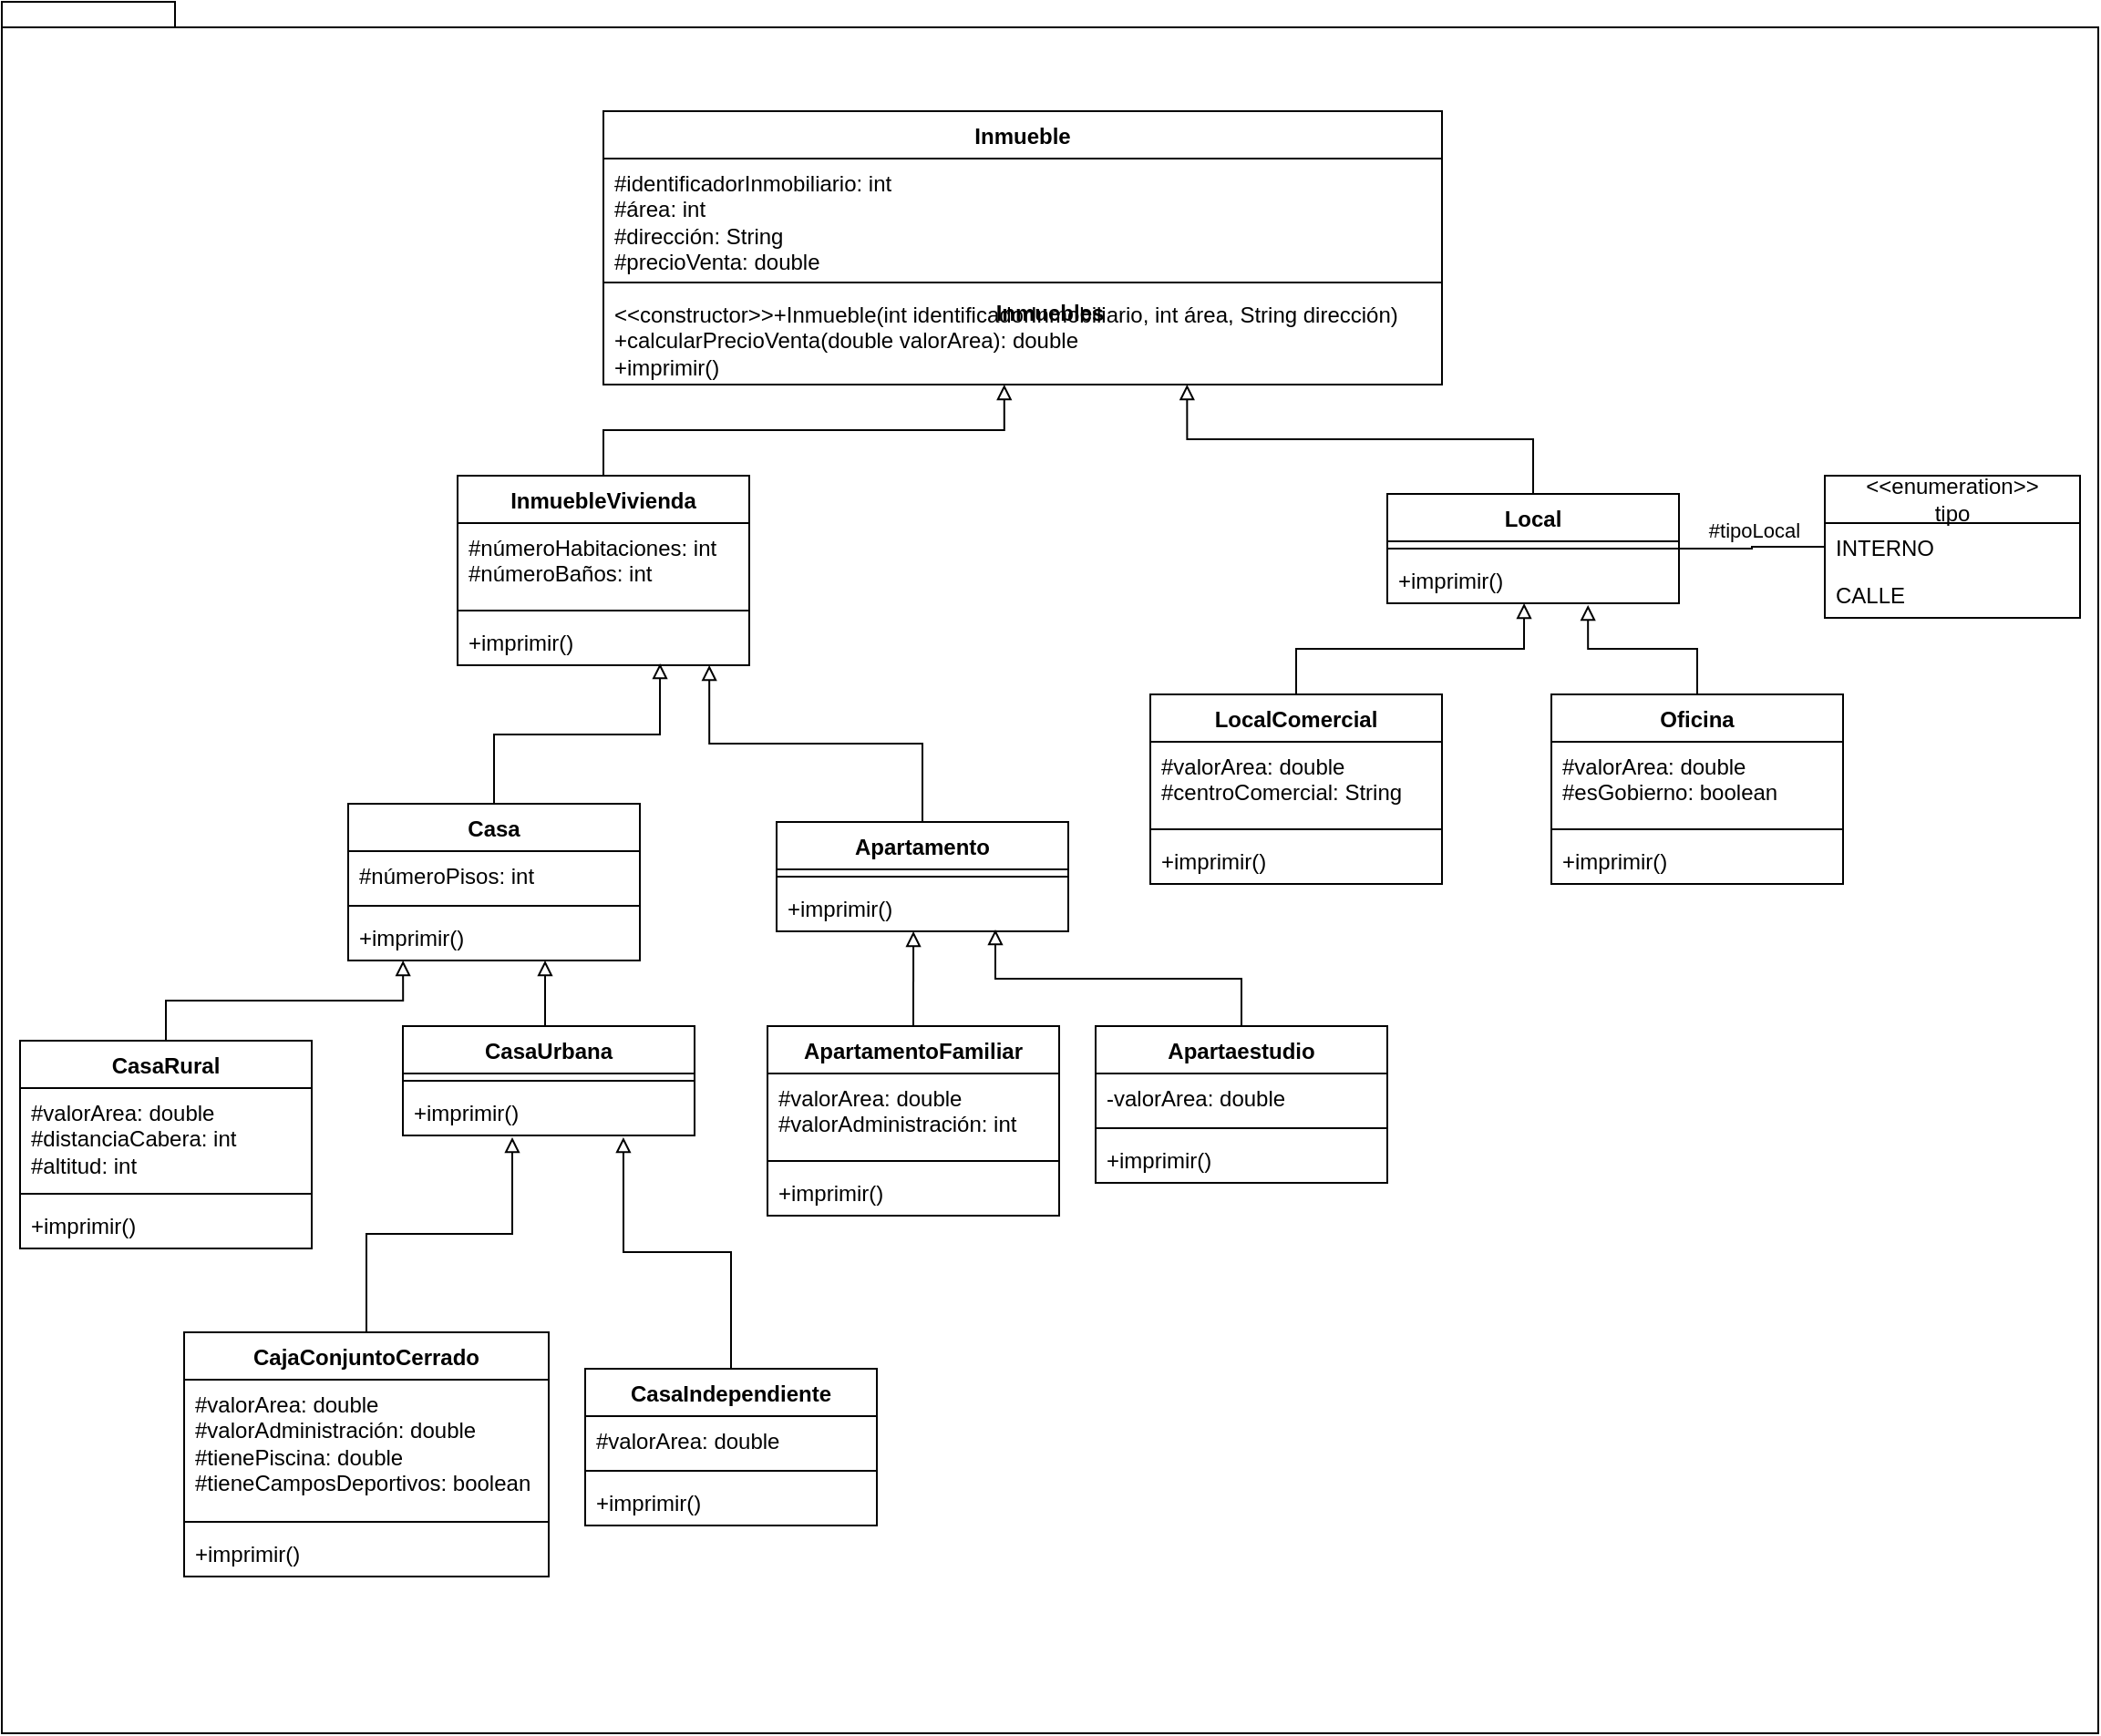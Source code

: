 <mxfile version="27.0.6">
  <diagram id="C5RBs43oDa-KdzZeNtuy" name="Page-1">
    <mxGraphModel dx="1690" dy="1378" grid="1" gridSize="10" guides="1" tooltips="1" connect="1" arrows="1" fold="1" page="1" pageScale="1" pageWidth="827" pageHeight="1169" math="0" shadow="0">
      <root>
        <mxCell id="WIyWlLk6GJQsqaUBKTNV-0" />
        <mxCell id="WIyWlLk6GJQsqaUBKTNV-1" parent="WIyWlLk6GJQsqaUBKTNV-0" />
        <mxCell id="eaxI8zYrQRwgpXjJ1h4x-0" value="&lt;div&gt;Inmuebles&lt;/div&gt;&lt;div&gt;&lt;br&gt;&lt;/div&gt;&lt;div&gt;&lt;br&gt;&lt;/div&gt;&lt;div&gt;&lt;br&gt;&lt;/div&gt;&lt;div&gt;&lt;br&gt;&lt;/div&gt;&lt;div&gt;&lt;br&gt;&lt;/div&gt;&lt;div&gt;&lt;br&gt;&lt;/div&gt;&lt;div&gt;&lt;br&gt;&lt;/div&gt;&lt;div&gt;&lt;br&gt;&lt;/div&gt;&lt;div&gt;&lt;br&gt;&lt;/div&gt;&lt;div&gt;&lt;br&gt;&lt;/div&gt;&lt;div&gt;&lt;br&gt;&lt;/div&gt;&lt;div&gt;&lt;br&gt;&lt;/div&gt;&lt;div&gt;&lt;br&gt;&lt;/div&gt;&lt;div&gt;&lt;br&gt;&lt;/div&gt;&lt;div&gt;&lt;br&gt;&lt;/div&gt;&lt;div&gt;&lt;br&gt;&lt;/div&gt;&lt;div&gt;&lt;br&gt;&lt;/div&gt;&lt;div&gt;&lt;br&gt;&lt;/div&gt;&lt;div&gt;&lt;br&gt;&lt;/div&gt;&lt;div&gt;&lt;br&gt;&lt;/div&gt;&lt;div&gt;&lt;br&gt;&lt;/div&gt;&lt;div&gt;&lt;br&gt;&lt;/div&gt;&lt;div&gt;&lt;br&gt;&lt;/div&gt;&lt;div&gt;&lt;br&gt;&lt;/div&gt;&lt;div&gt;&lt;br&gt;&lt;/div&gt;&lt;div&gt;&lt;br&gt;&lt;/div&gt;&lt;div&gt;&lt;br&gt;&lt;/div&gt;&lt;div&gt;&lt;br&gt;&lt;/div&gt;&lt;div&gt;&lt;br&gt;&lt;/div&gt;&lt;div&gt;&lt;br&gt;&lt;/div&gt;&lt;div&gt;&lt;br&gt;&lt;/div&gt;&lt;div&gt;&lt;br&gt;&lt;/div&gt;&lt;div&gt;&lt;br&gt;&lt;/div&gt;&lt;div&gt;&lt;br&gt;&lt;/div&gt;&lt;div&gt;&lt;br&gt;&lt;/div&gt;&lt;div&gt;&lt;br&gt;&lt;/div&gt;&lt;div&gt;&lt;br&gt;&lt;/div&gt;&lt;div&gt;&lt;br&gt;&lt;/div&gt;&lt;div&gt;&lt;br&gt;&lt;/div&gt;&lt;div&gt;&lt;br&gt;&lt;/div&gt;&lt;div&gt;&lt;br&gt;&lt;/div&gt;&lt;div&gt;&lt;br&gt;&lt;/div&gt;&lt;div&gt;&lt;br&gt;&lt;/div&gt;" style="shape=folder;fontStyle=1;spacingTop=10;tabWidth=40;tabHeight=14;tabPosition=left;html=1;whiteSpace=wrap;align=center;" vertex="1" parent="WIyWlLk6GJQsqaUBKTNV-1">
          <mxGeometry x="-110" y="-20" width="1150" height="950" as="geometry" />
        </mxCell>
        <mxCell id="eaxI8zYrQRwgpXjJ1h4x-1" value="Inmueble" style="swimlane;fontStyle=1;align=center;verticalAlign=top;childLayout=stackLayout;horizontal=1;startSize=26;horizontalStack=0;resizeParent=1;resizeParentMax=0;resizeLast=0;collapsible=1;marginBottom=0;whiteSpace=wrap;html=1;" vertex="1" parent="WIyWlLk6GJQsqaUBKTNV-1">
          <mxGeometry x="220" y="40" width="460" height="150" as="geometry" />
        </mxCell>
        <mxCell id="eaxI8zYrQRwgpXjJ1h4x-2" value="#identificadorInmobiliario: int&lt;div&gt;#área: int&lt;/div&gt;&lt;div&gt;#dirección: String&lt;/div&gt;&lt;div&gt;#precioVenta: double&lt;/div&gt;" style="text;strokeColor=none;fillColor=none;align=left;verticalAlign=top;spacingLeft=4;spacingRight=4;overflow=hidden;rotatable=0;points=[[0,0.5],[1,0.5]];portConstraint=eastwest;whiteSpace=wrap;html=1;" vertex="1" parent="eaxI8zYrQRwgpXjJ1h4x-1">
          <mxGeometry y="26" width="460" height="64" as="geometry" />
        </mxCell>
        <mxCell id="eaxI8zYrQRwgpXjJ1h4x-3" value="" style="line;strokeWidth=1;fillColor=none;align=left;verticalAlign=middle;spacingTop=-1;spacingLeft=3;spacingRight=3;rotatable=0;labelPosition=right;points=[];portConstraint=eastwest;strokeColor=inherit;" vertex="1" parent="eaxI8zYrQRwgpXjJ1h4x-1">
          <mxGeometry y="90" width="460" height="8" as="geometry" />
        </mxCell>
        <mxCell id="eaxI8zYrQRwgpXjJ1h4x-4" value="&amp;lt;&amp;lt;constructor&amp;gt;&amp;gt;+Inmueble(int identificadorInmobiliario, int área, String dirección)&lt;div&gt;+calcularPrecioVenta(double valorArea): double&lt;/div&gt;&lt;div&gt;+imprimir()&lt;/div&gt;" style="text;strokeColor=none;fillColor=none;align=left;verticalAlign=top;spacingLeft=4;spacingRight=4;overflow=hidden;rotatable=0;points=[[0,0.5],[1,0.5]];portConstraint=eastwest;whiteSpace=wrap;html=1;" vertex="1" parent="eaxI8zYrQRwgpXjJ1h4x-1">
          <mxGeometry y="98" width="460" height="52" as="geometry" />
        </mxCell>
        <mxCell id="eaxI8zYrQRwgpXjJ1h4x-5" value="InmuebleVivienda" style="swimlane;fontStyle=1;align=center;verticalAlign=top;childLayout=stackLayout;horizontal=1;startSize=26;horizontalStack=0;resizeParent=1;resizeParentMax=0;resizeLast=0;collapsible=1;marginBottom=0;whiteSpace=wrap;html=1;" vertex="1" parent="WIyWlLk6GJQsqaUBKTNV-1">
          <mxGeometry x="140" y="240" width="160" height="104" as="geometry" />
        </mxCell>
        <mxCell id="eaxI8zYrQRwgpXjJ1h4x-6" value="#númeroHabitaciones: int&lt;div&gt;#númeroBaños: int&lt;/div&gt;" style="text;strokeColor=none;fillColor=none;align=left;verticalAlign=top;spacingLeft=4;spacingRight=4;overflow=hidden;rotatable=0;points=[[0,0.5],[1,0.5]];portConstraint=eastwest;whiteSpace=wrap;html=1;" vertex="1" parent="eaxI8zYrQRwgpXjJ1h4x-5">
          <mxGeometry y="26" width="160" height="44" as="geometry" />
        </mxCell>
        <mxCell id="eaxI8zYrQRwgpXjJ1h4x-7" value="" style="line;strokeWidth=1;fillColor=none;align=left;verticalAlign=middle;spacingTop=-1;spacingLeft=3;spacingRight=3;rotatable=0;labelPosition=right;points=[];portConstraint=eastwest;strokeColor=inherit;" vertex="1" parent="eaxI8zYrQRwgpXjJ1h4x-5">
          <mxGeometry y="70" width="160" height="8" as="geometry" />
        </mxCell>
        <mxCell id="eaxI8zYrQRwgpXjJ1h4x-8" value="+imprimir()" style="text;strokeColor=none;fillColor=none;align=left;verticalAlign=top;spacingLeft=4;spacingRight=4;overflow=hidden;rotatable=0;points=[[0,0.5],[1,0.5]];portConstraint=eastwest;whiteSpace=wrap;html=1;" vertex="1" parent="eaxI8zYrQRwgpXjJ1h4x-5">
          <mxGeometry y="78" width="160" height="26" as="geometry" />
        </mxCell>
        <mxCell id="eaxI8zYrQRwgpXjJ1h4x-9" value="Local" style="swimlane;fontStyle=1;align=center;verticalAlign=top;childLayout=stackLayout;horizontal=1;startSize=26;horizontalStack=0;resizeParent=1;resizeParentMax=0;resizeLast=0;collapsible=1;marginBottom=0;whiteSpace=wrap;html=1;" vertex="1" parent="WIyWlLk6GJQsqaUBKTNV-1">
          <mxGeometry x="650" y="250" width="160" height="60" as="geometry" />
        </mxCell>
        <mxCell id="eaxI8zYrQRwgpXjJ1h4x-11" value="" style="line;strokeWidth=1;fillColor=none;align=left;verticalAlign=middle;spacingTop=-1;spacingLeft=3;spacingRight=3;rotatable=0;labelPosition=right;points=[];portConstraint=eastwest;strokeColor=inherit;" vertex="1" parent="eaxI8zYrQRwgpXjJ1h4x-9">
          <mxGeometry y="26" width="160" height="8" as="geometry" />
        </mxCell>
        <mxCell id="eaxI8zYrQRwgpXjJ1h4x-12" value="+imprimir()" style="text;strokeColor=none;fillColor=none;align=left;verticalAlign=top;spacingLeft=4;spacingRight=4;overflow=hidden;rotatable=0;points=[[0,0.5],[1,0.5]];portConstraint=eastwest;whiteSpace=wrap;html=1;" vertex="1" parent="eaxI8zYrQRwgpXjJ1h4x-9">
          <mxGeometry y="34" width="160" height="26" as="geometry" />
        </mxCell>
        <mxCell id="eaxI8zYrQRwgpXjJ1h4x-14" style="edgeStyle=orthogonalEdgeStyle;rounded=0;orthogonalLoop=1;jettySize=auto;html=1;entryX=0.478;entryY=1;entryDx=0;entryDy=0;entryPerimeter=0;endArrow=block;endFill=0;" edge="1" parent="WIyWlLk6GJQsqaUBKTNV-1" source="eaxI8zYrQRwgpXjJ1h4x-5" target="eaxI8zYrQRwgpXjJ1h4x-4">
          <mxGeometry relative="1" as="geometry" />
        </mxCell>
        <mxCell id="eaxI8zYrQRwgpXjJ1h4x-15" style="edgeStyle=orthogonalEdgeStyle;rounded=0;orthogonalLoop=1;jettySize=auto;html=1;entryX=0.696;entryY=1;entryDx=0;entryDy=0;entryPerimeter=0;endArrow=block;endFill=0;" edge="1" parent="WIyWlLk6GJQsqaUBKTNV-1" source="eaxI8zYrQRwgpXjJ1h4x-9" target="eaxI8zYrQRwgpXjJ1h4x-4">
          <mxGeometry relative="1" as="geometry" />
        </mxCell>
        <mxCell id="eaxI8zYrQRwgpXjJ1h4x-16" value="Casa" style="swimlane;fontStyle=1;align=center;verticalAlign=top;childLayout=stackLayout;horizontal=1;startSize=26;horizontalStack=0;resizeParent=1;resizeParentMax=0;resizeLast=0;collapsible=1;marginBottom=0;whiteSpace=wrap;html=1;" vertex="1" parent="WIyWlLk6GJQsqaUBKTNV-1">
          <mxGeometry x="80" y="420" width="160" height="86" as="geometry" />
        </mxCell>
        <mxCell id="eaxI8zYrQRwgpXjJ1h4x-17" value="#númeroPisos: int" style="text;strokeColor=none;fillColor=none;align=left;verticalAlign=top;spacingLeft=4;spacingRight=4;overflow=hidden;rotatable=0;points=[[0,0.5],[1,0.5]];portConstraint=eastwest;whiteSpace=wrap;html=1;" vertex="1" parent="eaxI8zYrQRwgpXjJ1h4x-16">
          <mxGeometry y="26" width="160" height="26" as="geometry" />
        </mxCell>
        <mxCell id="eaxI8zYrQRwgpXjJ1h4x-18" value="" style="line;strokeWidth=1;fillColor=none;align=left;verticalAlign=middle;spacingTop=-1;spacingLeft=3;spacingRight=3;rotatable=0;labelPosition=right;points=[];portConstraint=eastwest;strokeColor=inherit;" vertex="1" parent="eaxI8zYrQRwgpXjJ1h4x-16">
          <mxGeometry y="52" width="160" height="8" as="geometry" />
        </mxCell>
        <mxCell id="eaxI8zYrQRwgpXjJ1h4x-19" value="+imprimir()" style="text;strokeColor=none;fillColor=none;align=left;verticalAlign=top;spacingLeft=4;spacingRight=4;overflow=hidden;rotatable=0;points=[[0,0.5],[1,0.5]];portConstraint=eastwest;whiteSpace=wrap;html=1;" vertex="1" parent="eaxI8zYrQRwgpXjJ1h4x-16">
          <mxGeometry y="60" width="160" height="26" as="geometry" />
        </mxCell>
        <mxCell id="eaxI8zYrQRwgpXjJ1h4x-20" style="edgeStyle=orthogonalEdgeStyle;rounded=0;orthogonalLoop=1;jettySize=auto;html=1;entryX=0.694;entryY=0.962;entryDx=0;entryDy=0;entryPerimeter=0;endArrow=block;endFill=0;" edge="1" parent="WIyWlLk6GJQsqaUBKTNV-1" source="eaxI8zYrQRwgpXjJ1h4x-16" target="eaxI8zYrQRwgpXjJ1h4x-8">
          <mxGeometry relative="1" as="geometry" />
        </mxCell>
        <mxCell id="eaxI8zYrQRwgpXjJ1h4x-21" value="Apartamento" style="swimlane;fontStyle=1;align=center;verticalAlign=top;childLayout=stackLayout;horizontal=1;startSize=26;horizontalStack=0;resizeParent=1;resizeParentMax=0;resizeLast=0;collapsible=1;marginBottom=0;whiteSpace=wrap;html=1;" vertex="1" parent="WIyWlLk6GJQsqaUBKTNV-1">
          <mxGeometry x="315" y="430" width="160" height="60" as="geometry" />
        </mxCell>
        <mxCell id="eaxI8zYrQRwgpXjJ1h4x-23" value="" style="line;strokeWidth=1;fillColor=none;align=left;verticalAlign=middle;spacingTop=-1;spacingLeft=3;spacingRight=3;rotatable=0;labelPosition=right;points=[];portConstraint=eastwest;strokeColor=inherit;" vertex="1" parent="eaxI8zYrQRwgpXjJ1h4x-21">
          <mxGeometry y="26" width="160" height="8" as="geometry" />
        </mxCell>
        <mxCell id="eaxI8zYrQRwgpXjJ1h4x-24" value="+imprimir()" style="text;strokeColor=none;fillColor=none;align=left;verticalAlign=top;spacingLeft=4;spacingRight=4;overflow=hidden;rotatable=0;points=[[0,0.5],[1,0.5]];portConstraint=eastwest;whiteSpace=wrap;html=1;" vertex="1" parent="eaxI8zYrQRwgpXjJ1h4x-21">
          <mxGeometry y="34" width="160" height="26" as="geometry" />
        </mxCell>
        <mxCell id="eaxI8zYrQRwgpXjJ1h4x-25" style="edgeStyle=orthogonalEdgeStyle;rounded=0;orthogonalLoop=1;jettySize=auto;html=1;entryX=0.863;entryY=1;entryDx=0;entryDy=0;entryPerimeter=0;endArrow=block;endFill=0;" edge="1" parent="WIyWlLk6GJQsqaUBKTNV-1" source="eaxI8zYrQRwgpXjJ1h4x-21" target="eaxI8zYrQRwgpXjJ1h4x-8">
          <mxGeometry relative="1" as="geometry" />
        </mxCell>
        <mxCell id="eaxI8zYrQRwgpXjJ1h4x-26" value="CasaRural" style="swimlane;fontStyle=1;align=center;verticalAlign=top;childLayout=stackLayout;horizontal=1;startSize=26;horizontalStack=0;resizeParent=1;resizeParentMax=0;resizeLast=0;collapsible=1;marginBottom=0;whiteSpace=wrap;html=1;" vertex="1" parent="WIyWlLk6GJQsqaUBKTNV-1">
          <mxGeometry x="-100" y="550" width="160" height="114" as="geometry" />
        </mxCell>
        <mxCell id="eaxI8zYrQRwgpXjJ1h4x-27" value="#valorArea: double&lt;div&gt;#distanciaCabera: int&lt;/div&gt;&lt;div&gt;#altitud: int&lt;/div&gt;" style="text;strokeColor=none;fillColor=none;align=left;verticalAlign=top;spacingLeft=4;spacingRight=4;overflow=hidden;rotatable=0;points=[[0,0.5],[1,0.5]];portConstraint=eastwest;whiteSpace=wrap;html=1;" vertex="1" parent="eaxI8zYrQRwgpXjJ1h4x-26">
          <mxGeometry y="26" width="160" height="54" as="geometry" />
        </mxCell>
        <mxCell id="eaxI8zYrQRwgpXjJ1h4x-28" value="" style="line;strokeWidth=1;fillColor=none;align=left;verticalAlign=middle;spacingTop=-1;spacingLeft=3;spacingRight=3;rotatable=0;labelPosition=right;points=[];portConstraint=eastwest;strokeColor=inherit;" vertex="1" parent="eaxI8zYrQRwgpXjJ1h4x-26">
          <mxGeometry y="80" width="160" height="8" as="geometry" />
        </mxCell>
        <mxCell id="eaxI8zYrQRwgpXjJ1h4x-29" value="+imprimir()" style="text;strokeColor=none;fillColor=none;align=left;verticalAlign=top;spacingLeft=4;spacingRight=4;overflow=hidden;rotatable=0;points=[[0,0.5],[1,0.5]];portConstraint=eastwest;whiteSpace=wrap;html=1;" vertex="1" parent="eaxI8zYrQRwgpXjJ1h4x-26">
          <mxGeometry y="88" width="160" height="26" as="geometry" />
        </mxCell>
        <mxCell id="eaxI8zYrQRwgpXjJ1h4x-30" value="CasaUrbana" style="swimlane;fontStyle=1;align=center;verticalAlign=top;childLayout=stackLayout;horizontal=1;startSize=26;horizontalStack=0;resizeParent=1;resizeParentMax=0;resizeLast=0;collapsible=1;marginBottom=0;whiteSpace=wrap;html=1;" vertex="1" parent="WIyWlLk6GJQsqaUBKTNV-1">
          <mxGeometry x="110" y="542" width="160" height="60" as="geometry" />
        </mxCell>
        <mxCell id="eaxI8zYrQRwgpXjJ1h4x-32" value="" style="line;strokeWidth=1;fillColor=none;align=left;verticalAlign=middle;spacingTop=-1;spacingLeft=3;spacingRight=3;rotatable=0;labelPosition=right;points=[];portConstraint=eastwest;strokeColor=inherit;" vertex="1" parent="eaxI8zYrQRwgpXjJ1h4x-30">
          <mxGeometry y="26" width="160" height="8" as="geometry" />
        </mxCell>
        <mxCell id="eaxI8zYrQRwgpXjJ1h4x-33" value="+imprimir()" style="text;strokeColor=none;fillColor=none;align=left;verticalAlign=top;spacingLeft=4;spacingRight=4;overflow=hidden;rotatable=0;points=[[0,0.5],[1,0.5]];portConstraint=eastwest;whiteSpace=wrap;html=1;" vertex="1" parent="eaxI8zYrQRwgpXjJ1h4x-30">
          <mxGeometry y="34" width="160" height="26" as="geometry" />
        </mxCell>
        <mxCell id="eaxI8zYrQRwgpXjJ1h4x-34" style="edgeStyle=orthogonalEdgeStyle;rounded=0;orthogonalLoop=1;jettySize=auto;html=1;entryX=0.188;entryY=1;entryDx=0;entryDy=0;entryPerimeter=0;endArrow=block;endFill=0;" edge="1" parent="WIyWlLk6GJQsqaUBKTNV-1" source="eaxI8zYrQRwgpXjJ1h4x-26" target="eaxI8zYrQRwgpXjJ1h4x-19">
          <mxGeometry relative="1" as="geometry" />
        </mxCell>
        <mxCell id="eaxI8zYrQRwgpXjJ1h4x-35" style="edgeStyle=orthogonalEdgeStyle;rounded=0;orthogonalLoop=1;jettySize=auto;html=1;exitX=0.5;exitY=0;exitDx=0;exitDy=0;entryX=0.675;entryY=1;entryDx=0;entryDy=0;entryPerimeter=0;endArrow=block;endFill=0;" edge="1" parent="WIyWlLk6GJQsqaUBKTNV-1" source="eaxI8zYrQRwgpXjJ1h4x-30" target="eaxI8zYrQRwgpXjJ1h4x-19">
          <mxGeometry relative="1" as="geometry" />
        </mxCell>
        <mxCell id="eaxI8zYrQRwgpXjJ1h4x-36" value="CajaConjuntoCerrado" style="swimlane;fontStyle=1;align=center;verticalAlign=top;childLayout=stackLayout;horizontal=1;startSize=26;horizontalStack=0;resizeParent=1;resizeParentMax=0;resizeLast=0;collapsible=1;marginBottom=0;whiteSpace=wrap;html=1;" vertex="1" parent="WIyWlLk6GJQsqaUBKTNV-1">
          <mxGeometry x="-10" y="710" width="200" height="134" as="geometry" />
        </mxCell>
        <mxCell id="eaxI8zYrQRwgpXjJ1h4x-37" value="#valorArea: double&lt;div&gt;#valorAdministración: double&lt;/div&gt;&lt;div&gt;#tienePiscina: double&lt;/div&gt;&lt;div&gt;#tieneCamposDeportivos: boolean&lt;/div&gt;" style="text;strokeColor=none;fillColor=none;align=left;verticalAlign=top;spacingLeft=4;spacingRight=4;overflow=hidden;rotatable=0;points=[[0,0.5],[1,0.5]];portConstraint=eastwest;whiteSpace=wrap;html=1;" vertex="1" parent="eaxI8zYrQRwgpXjJ1h4x-36">
          <mxGeometry y="26" width="200" height="74" as="geometry" />
        </mxCell>
        <mxCell id="eaxI8zYrQRwgpXjJ1h4x-38" value="" style="line;strokeWidth=1;fillColor=none;align=left;verticalAlign=middle;spacingTop=-1;spacingLeft=3;spacingRight=3;rotatable=0;labelPosition=right;points=[];portConstraint=eastwest;strokeColor=inherit;" vertex="1" parent="eaxI8zYrQRwgpXjJ1h4x-36">
          <mxGeometry y="100" width="200" height="8" as="geometry" />
        </mxCell>
        <mxCell id="eaxI8zYrQRwgpXjJ1h4x-39" value="+imprimir()" style="text;strokeColor=none;fillColor=none;align=left;verticalAlign=top;spacingLeft=4;spacingRight=4;overflow=hidden;rotatable=0;points=[[0,0.5],[1,0.5]];portConstraint=eastwest;whiteSpace=wrap;html=1;" vertex="1" parent="eaxI8zYrQRwgpXjJ1h4x-36">
          <mxGeometry y="108" width="200" height="26" as="geometry" />
        </mxCell>
        <mxCell id="eaxI8zYrQRwgpXjJ1h4x-40" value="CasaIndependiente" style="swimlane;fontStyle=1;align=center;verticalAlign=top;childLayout=stackLayout;horizontal=1;startSize=26;horizontalStack=0;resizeParent=1;resizeParentMax=0;resizeLast=0;collapsible=1;marginBottom=0;whiteSpace=wrap;html=1;" vertex="1" parent="WIyWlLk6GJQsqaUBKTNV-1">
          <mxGeometry x="210" y="730" width="160" height="86" as="geometry" />
        </mxCell>
        <mxCell id="eaxI8zYrQRwgpXjJ1h4x-41" value="#valorArea: double" style="text;strokeColor=none;fillColor=none;align=left;verticalAlign=top;spacingLeft=4;spacingRight=4;overflow=hidden;rotatable=0;points=[[0,0.5],[1,0.5]];portConstraint=eastwest;whiteSpace=wrap;html=1;" vertex="1" parent="eaxI8zYrQRwgpXjJ1h4x-40">
          <mxGeometry y="26" width="160" height="26" as="geometry" />
        </mxCell>
        <mxCell id="eaxI8zYrQRwgpXjJ1h4x-42" value="" style="line;strokeWidth=1;fillColor=none;align=left;verticalAlign=middle;spacingTop=-1;spacingLeft=3;spacingRight=3;rotatable=0;labelPosition=right;points=[];portConstraint=eastwest;strokeColor=inherit;" vertex="1" parent="eaxI8zYrQRwgpXjJ1h4x-40">
          <mxGeometry y="52" width="160" height="8" as="geometry" />
        </mxCell>
        <mxCell id="eaxI8zYrQRwgpXjJ1h4x-43" value="+imprimir()" style="text;strokeColor=none;fillColor=none;align=left;verticalAlign=top;spacingLeft=4;spacingRight=4;overflow=hidden;rotatable=0;points=[[0,0.5],[1,0.5]];portConstraint=eastwest;whiteSpace=wrap;html=1;" vertex="1" parent="eaxI8zYrQRwgpXjJ1h4x-40">
          <mxGeometry y="60" width="160" height="26" as="geometry" />
        </mxCell>
        <mxCell id="eaxI8zYrQRwgpXjJ1h4x-44" style="edgeStyle=orthogonalEdgeStyle;rounded=0;orthogonalLoop=1;jettySize=auto;html=1;entryX=0.375;entryY=1.038;entryDx=0;entryDy=0;entryPerimeter=0;endArrow=block;endFill=0;" edge="1" parent="WIyWlLk6GJQsqaUBKTNV-1" source="eaxI8zYrQRwgpXjJ1h4x-36" target="eaxI8zYrQRwgpXjJ1h4x-33">
          <mxGeometry relative="1" as="geometry" />
        </mxCell>
        <mxCell id="eaxI8zYrQRwgpXjJ1h4x-46" style="edgeStyle=orthogonalEdgeStyle;rounded=0;orthogonalLoop=1;jettySize=auto;html=1;exitX=0.5;exitY=0;exitDx=0;exitDy=0;entryX=0.756;entryY=1.038;entryDx=0;entryDy=0;entryPerimeter=0;endArrow=block;endFill=0;" edge="1" parent="WIyWlLk6GJQsqaUBKTNV-1" source="eaxI8zYrQRwgpXjJ1h4x-40" target="eaxI8zYrQRwgpXjJ1h4x-33">
          <mxGeometry relative="1" as="geometry" />
        </mxCell>
        <mxCell id="eaxI8zYrQRwgpXjJ1h4x-47" value="ApartamentoFamiliar" style="swimlane;fontStyle=1;align=center;verticalAlign=top;childLayout=stackLayout;horizontal=1;startSize=26;horizontalStack=0;resizeParent=1;resizeParentMax=0;resizeLast=0;collapsible=1;marginBottom=0;whiteSpace=wrap;html=1;" vertex="1" parent="WIyWlLk6GJQsqaUBKTNV-1">
          <mxGeometry x="310" y="542" width="160" height="104" as="geometry" />
        </mxCell>
        <mxCell id="eaxI8zYrQRwgpXjJ1h4x-48" value="#valorArea: double&lt;div&gt;#valorAdministración: int&lt;/div&gt;" style="text;strokeColor=none;fillColor=none;align=left;verticalAlign=top;spacingLeft=4;spacingRight=4;overflow=hidden;rotatable=0;points=[[0,0.5],[1,0.5]];portConstraint=eastwest;whiteSpace=wrap;html=1;" vertex="1" parent="eaxI8zYrQRwgpXjJ1h4x-47">
          <mxGeometry y="26" width="160" height="44" as="geometry" />
        </mxCell>
        <mxCell id="eaxI8zYrQRwgpXjJ1h4x-49" value="" style="line;strokeWidth=1;fillColor=none;align=left;verticalAlign=middle;spacingTop=-1;spacingLeft=3;spacingRight=3;rotatable=0;labelPosition=right;points=[];portConstraint=eastwest;strokeColor=inherit;" vertex="1" parent="eaxI8zYrQRwgpXjJ1h4x-47">
          <mxGeometry y="70" width="160" height="8" as="geometry" />
        </mxCell>
        <mxCell id="eaxI8zYrQRwgpXjJ1h4x-50" value="+imprimir()" style="text;strokeColor=none;fillColor=none;align=left;verticalAlign=top;spacingLeft=4;spacingRight=4;overflow=hidden;rotatable=0;points=[[0,0.5],[1,0.5]];portConstraint=eastwest;whiteSpace=wrap;html=1;" vertex="1" parent="eaxI8zYrQRwgpXjJ1h4x-47">
          <mxGeometry y="78" width="160" height="26" as="geometry" />
        </mxCell>
        <mxCell id="eaxI8zYrQRwgpXjJ1h4x-51" value="Apartaestudio" style="swimlane;fontStyle=1;align=center;verticalAlign=top;childLayout=stackLayout;horizontal=1;startSize=26;horizontalStack=0;resizeParent=1;resizeParentMax=0;resizeLast=0;collapsible=1;marginBottom=0;whiteSpace=wrap;html=1;" vertex="1" parent="WIyWlLk6GJQsqaUBKTNV-1">
          <mxGeometry x="490" y="542" width="160" height="86" as="geometry" />
        </mxCell>
        <mxCell id="eaxI8zYrQRwgpXjJ1h4x-52" value="-valorArea: double" style="text;strokeColor=none;fillColor=none;align=left;verticalAlign=top;spacingLeft=4;spacingRight=4;overflow=hidden;rotatable=0;points=[[0,0.5],[1,0.5]];portConstraint=eastwest;whiteSpace=wrap;html=1;" vertex="1" parent="eaxI8zYrQRwgpXjJ1h4x-51">
          <mxGeometry y="26" width="160" height="26" as="geometry" />
        </mxCell>
        <mxCell id="eaxI8zYrQRwgpXjJ1h4x-53" value="" style="line;strokeWidth=1;fillColor=none;align=left;verticalAlign=middle;spacingTop=-1;spacingLeft=3;spacingRight=3;rotatable=0;labelPosition=right;points=[];portConstraint=eastwest;strokeColor=inherit;" vertex="1" parent="eaxI8zYrQRwgpXjJ1h4x-51">
          <mxGeometry y="52" width="160" height="8" as="geometry" />
        </mxCell>
        <mxCell id="eaxI8zYrQRwgpXjJ1h4x-54" value="+imprimir()" style="text;strokeColor=none;fillColor=none;align=left;verticalAlign=top;spacingLeft=4;spacingRight=4;overflow=hidden;rotatable=0;points=[[0,0.5],[1,0.5]];portConstraint=eastwest;whiteSpace=wrap;html=1;" vertex="1" parent="eaxI8zYrQRwgpXjJ1h4x-51">
          <mxGeometry y="60" width="160" height="26" as="geometry" />
        </mxCell>
        <mxCell id="eaxI8zYrQRwgpXjJ1h4x-55" style="edgeStyle=orthogonalEdgeStyle;rounded=0;orthogonalLoop=1;jettySize=auto;html=1;exitX=0.5;exitY=0;exitDx=0;exitDy=0;entryX=0.469;entryY=1;entryDx=0;entryDy=0;entryPerimeter=0;endArrow=block;endFill=0;" edge="1" parent="WIyWlLk6GJQsqaUBKTNV-1" source="eaxI8zYrQRwgpXjJ1h4x-47" target="eaxI8zYrQRwgpXjJ1h4x-24">
          <mxGeometry relative="1" as="geometry" />
        </mxCell>
        <mxCell id="eaxI8zYrQRwgpXjJ1h4x-56" style="edgeStyle=orthogonalEdgeStyle;rounded=0;orthogonalLoop=1;jettySize=auto;html=1;entryX=0.75;entryY=0.962;entryDx=0;entryDy=0;entryPerimeter=0;endArrow=block;endFill=0;" edge="1" parent="WIyWlLk6GJQsqaUBKTNV-1" source="eaxI8zYrQRwgpXjJ1h4x-51" target="eaxI8zYrQRwgpXjJ1h4x-24">
          <mxGeometry relative="1" as="geometry" />
        </mxCell>
        <mxCell id="eaxI8zYrQRwgpXjJ1h4x-57" value="LocalComercial" style="swimlane;fontStyle=1;align=center;verticalAlign=top;childLayout=stackLayout;horizontal=1;startSize=26;horizontalStack=0;resizeParent=1;resizeParentMax=0;resizeLast=0;collapsible=1;marginBottom=0;whiteSpace=wrap;html=1;" vertex="1" parent="WIyWlLk6GJQsqaUBKTNV-1">
          <mxGeometry x="520" y="360" width="160" height="104" as="geometry" />
        </mxCell>
        <mxCell id="eaxI8zYrQRwgpXjJ1h4x-58" value="#valorArea: double&lt;div&gt;#centroComercial: String&lt;/div&gt;" style="text;strokeColor=none;fillColor=none;align=left;verticalAlign=top;spacingLeft=4;spacingRight=4;overflow=hidden;rotatable=0;points=[[0,0.5],[1,0.5]];portConstraint=eastwest;whiteSpace=wrap;html=1;" vertex="1" parent="eaxI8zYrQRwgpXjJ1h4x-57">
          <mxGeometry y="26" width="160" height="44" as="geometry" />
        </mxCell>
        <mxCell id="eaxI8zYrQRwgpXjJ1h4x-59" value="" style="line;strokeWidth=1;fillColor=none;align=left;verticalAlign=middle;spacingTop=-1;spacingLeft=3;spacingRight=3;rotatable=0;labelPosition=right;points=[];portConstraint=eastwest;strokeColor=inherit;" vertex="1" parent="eaxI8zYrQRwgpXjJ1h4x-57">
          <mxGeometry y="70" width="160" height="8" as="geometry" />
        </mxCell>
        <mxCell id="eaxI8zYrQRwgpXjJ1h4x-60" value="+imprimir()" style="text;strokeColor=none;fillColor=none;align=left;verticalAlign=top;spacingLeft=4;spacingRight=4;overflow=hidden;rotatable=0;points=[[0,0.5],[1,0.5]];portConstraint=eastwest;whiteSpace=wrap;html=1;" vertex="1" parent="eaxI8zYrQRwgpXjJ1h4x-57">
          <mxGeometry y="78" width="160" height="26" as="geometry" />
        </mxCell>
        <mxCell id="eaxI8zYrQRwgpXjJ1h4x-61" value="Oficina" style="swimlane;fontStyle=1;align=center;verticalAlign=top;childLayout=stackLayout;horizontal=1;startSize=26;horizontalStack=0;resizeParent=1;resizeParentMax=0;resizeLast=0;collapsible=1;marginBottom=0;whiteSpace=wrap;html=1;" vertex="1" parent="WIyWlLk6GJQsqaUBKTNV-1">
          <mxGeometry x="740" y="360" width="160" height="104" as="geometry" />
        </mxCell>
        <mxCell id="eaxI8zYrQRwgpXjJ1h4x-62" value="#valorArea: double&lt;div&gt;#esGobierno: boolean&lt;/div&gt;" style="text;strokeColor=none;fillColor=none;align=left;verticalAlign=top;spacingLeft=4;spacingRight=4;overflow=hidden;rotatable=0;points=[[0,0.5],[1,0.5]];portConstraint=eastwest;whiteSpace=wrap;html=1;" vertex="1" parent="eaxI8zYrQRwgpXjJ1h4x-61">
          <mxGeometry y="26" width="160" height="44" as="geometry" />
        </mxCell>
        <mxCell id="eaxI8zYrQRwgpXjJ1h4x-63" value="" style="line;strokeWidth=1;fillColor=none;align=left;verticalAlign=middle;spacingTop=-1;spacingLeft=3;spacingRight=3;rotatable=0;labelPosition=right;points=[];portConstraint=eastwest;strokeColor=inherit;" vertex="1" parent="eaxI8zYrQRwgpXjJ1h4x-61">
          <mxGeometry y="70" width="160" height="8" as="geometry" />
        </mxCell>
        <mxCell id="eaxI8zYrQRwgpXjJ1h4x-64" value="+imprimir()" style="text;strokeColor=none;fillColor=none;align=left;verticalAlign=top;spacingLeft=4;spacingRight=4;overflow=hidden;rotatable=0;points=[[0,0.5],[1,0.5]];portConstraint=eastwest;whiteSpace=wrap;html=1;" vertex="1" parent="eaxI8zYrQRwgpXjJ1h4x-61">
          <mxGeometry y="78" width="160" height="26" as="geometry" />
        </mxCell>
        <mxCell id="eaxI8zYrQRwgpXjJ1h4x-65" style="edgeStyle=orthogonalEdgeStyle;rounded=0;orthogonalLoop=1;jettySize=auto;html=1;exitX=0.5;exitY=0;exitDx=0;exitDy=0;entryX=0.469;entryY=1;entryDx=0;entryDy=0;entryPerimeter=0;endArrow=block;endFill=0;" edge="1" parent="WIyWlLk6GJQsqaUBKTNV-1" source="eaxI8zYrQRwgpXjJ1h4x-57" target="eaxI8zYrQRwgpXjJ1h4x-12">
          <mxGeometry relative="1" as="geometry" />
        </mxCell>
        <mxCell id="eaxI8zYrQRwgpXjJ1h4x-66" style="edgeStyle=orthogonalEdgeStyle;rounded=0;orthogonalLoop=1;jettySize=auto;html=1;exitX=0.5;exitY=0;exitDx=0;exitDy=0;entryX=0.688;entryY=1.038;entryDx=0;entryDy=0;entryPerimeter=0;endArrow=block;endFill=0;" edge="1" parent="WIyWlLk6GJQsqaUBKTNV-1" source="eaxI8zYrQRwgpXjJ1h4x-61" target="eaxI8zYrQRwgpXjJ1h4x-12">
          <mxGeometry relative="1" as="geometry" />
        </mxCell>
        <mxCell id="eaxI8zYrQRwgpXjJ1h4x-67" value="&amp;lt;&amp;lt;enumeration&amp;gt;&amp;gt;&lt;div&gt;tipo&lt;/div&gt;" style="swimlane;fontStyle=0;childLayout=stackLayout;horizontal=1;startSize=26;fillColor=none;horizontalStack=0;resizeParent=1;resizeParentMax=0;resizeLast=0;collapsible=1;marginBottom=0;whiteSpace=wrap;html=1;" vertex="1" parent="WIyWlLk6GJQsqaUBKTNV-1">
          <mxGeometry x="890" y="240" width="140" height="78" as="geometry" />
        </mxCell>
        <mxCell id="eaxI8zYrQRwgpXjJ1h4x-68" value="INTERNO" style="text;strokeColor=none;fillColor=none;align=left;verticalAlign=top;spacingLeft=4;spacingRight=4;overflow=hidden;rotatable=0;points=[[0,0.5],[1,0.5]];portConstraint=eastwest;whiteSpace=wrap;html=1;" vertex="1" parent="eaxI8zYrQRwgpXjJ1h4x-67">
          <mxGeometry y="26" width="140" height="26" as="geometry" />
        </mxCell>
        <mxCell id="eaxI8zYrQRwgpXjJ1h4x-69" value="CALLE" style="text;strokeColor=none;fillColor=none;align=left;verticalAlign=top;spacingLeft=4;spacingRight=4;overflow=hidden;rotatable=0;points=[[0,0.5],[1,0.5]];portConstraint=eastwest;whiteSpace=wrap;html=1;" vertex="1" parent="eaxI8zYrQRwgpXjJ1h4x-67">
          <mxGeometry y="52" width="140" height="26" as="geometry" />
        </mxCell>
        <mxCell id="eaxI8zYrQRwgpXjJ1h4x-71" style="edgeStyle=orthogonalEdgeStyle;rounded=0;orthogonalLoop=1;jettySize=auto;html=1;exitX=0;exitY=0.5;exitDx=0;exitDy=0;endArrow=none;startFill=0;" edge="1" parent="WIyWlLk6GJQsqaUBKTNV-1" source="eaxI8zYrQRwgpXjJ1h4x-68" target="eaxI8zYrQRwgpXjJ1h4x-9">
          <mxGeometry relative="1" as="geometry">
            <mxPoint x="810" y="280" as="targetPoint" />
          </mxGeometry>
        </mxCell>
        <mxCell id="eaxI8zYrQRwgpXjJ1h4x-72" value="#tipoLocal" style="edgeLabel;html=1;align=center;verticalAlign=middle;resizable=0;points=[];" vertex="1" connectable="0" parent="eaxI8zYrQRwgpXjJ1h4x-71">
          <mxGeometry x="-0.024" y="-1" relative="1" as="geometry">
            <mxPoint y="-8" as="offset" />
          </mxGeometry>
        </mxCell>
      </root>
    </mxGraphModel>
  </diagram>
</mxfile>

